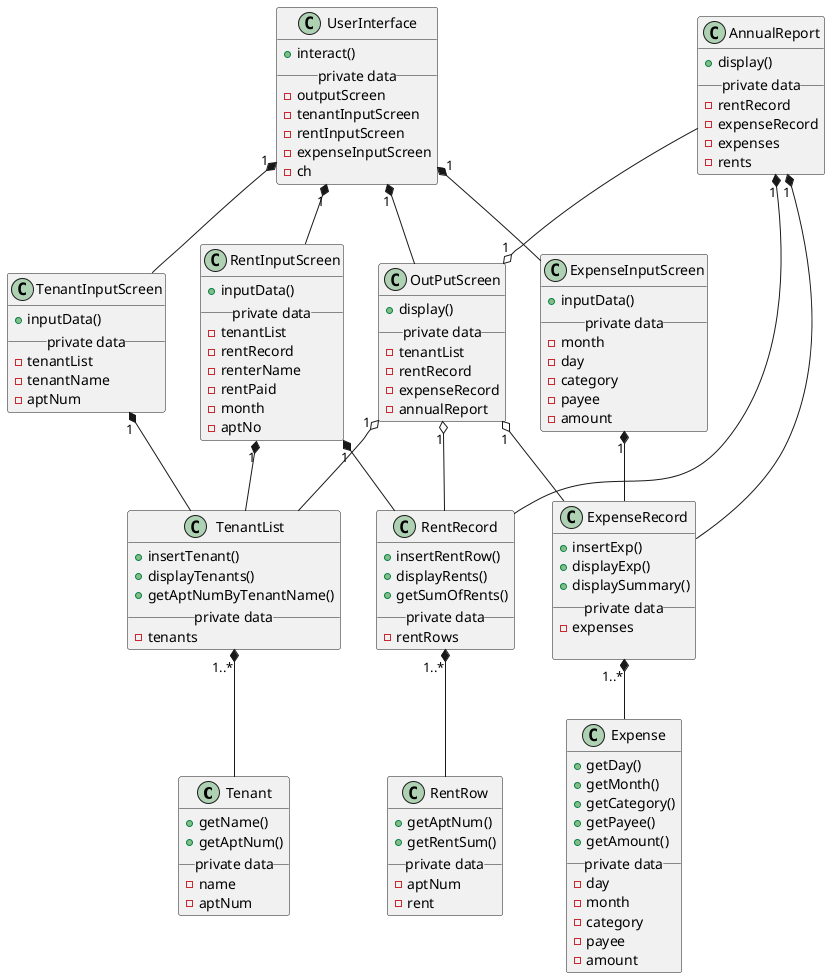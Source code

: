 @startuml activity3

class Tenant {
    +getName()
    +getAptNum()
    __private data__
    -name
    -aptNum
}
class TenantList {
    +insertTenant()
    +displayTenants()
    +getAptNumByTenantName()
    __private data__
    -tenants
}
class Expense {
    +getDay()
    +getMonth()
    +getCategory()
    +getPayee()
    +getAmount()
    __private data__
    -day
    -month
    -category
    -payee
    -amount
}
class ExpenseRecord {
    +insertExp()
    +displayExp()
    +displaySummary()
    __private data__
    -expenses
    
}
class RentRow {
    +getAptNum()
    +getRentSum()
    __private data__
    -aptNum
    -rent
}
class RentRecord {
    +insertRentRow()
    +displayRents()
    +getSumOfRents()
    __private data__
    -rentRows
}


class AnnualReport{
    +display()
    __private data__
    -rentRecord
    -expenseRecord
    -expenses
    -rents
}

/'
interface InputScreen{
    +inputData()
}
'/

class TenantInputScreen{
    +inputData()
    __private data__
    -tenantList
    -tenantName
    -aptNum
}
class RentInputScreen{
    +inputData()
    __private data__
    -tenantList
    -rentRecord
    -renterName
    -rentPaid
    -month
    -aptNo
}
class ExpenseInputScreen{
    +inputData()
    __private data__
    -month
    -day
    -category
    -payee
    -amount
}

class OutPutScreen{
    +display()
    __private data__
    -tenantList
    -rentRecord
    -expenseRecord
    -annualReport
}

class UserInterface{
    +interact()
    __private data__
    -outputScreen
    -tenantInputScreen
    -rentInputScreen
    -expenseInputScreen
    -ch
}

/' InputScreen associations '/
TenantInputScreen "1" *-- TenantList
RentInputScreen "1" *-- TenantList
RentInputScreen "1" *-- RentRecord
ExpenseInputScreen "1" *-- ExpenseRecord


/'InputScreen <|. TenantInputScreen
InputScreen <|. RentInputScreen
InputScreen <|. ExpenseInputScreen'/

TenantList "1..*" *-- Tenant
RentRecord "1..*" *-- RentRow
ExpenseRecord "1..*" *-- Expense

OutPutScreen "1" o-- RentRecord
OutPutScreen "1" o-- TenantList
OutPutScreen "1" o-- ExpenseRecord
OutPutScreen "1" o-up- AnnualReport


ExpenseRecord --* "1" AnnualReport
RentRecord --* "1" AnnualReport

/' UserInterface associations '/
UserInterface "1" *-- OutPutScreen
UserInterface "1" *-- TenantInputScreen
UserInterface "1" *-- RentInputScreen
UserInterface "1" *-- ExpenseInputScreen

@enduml